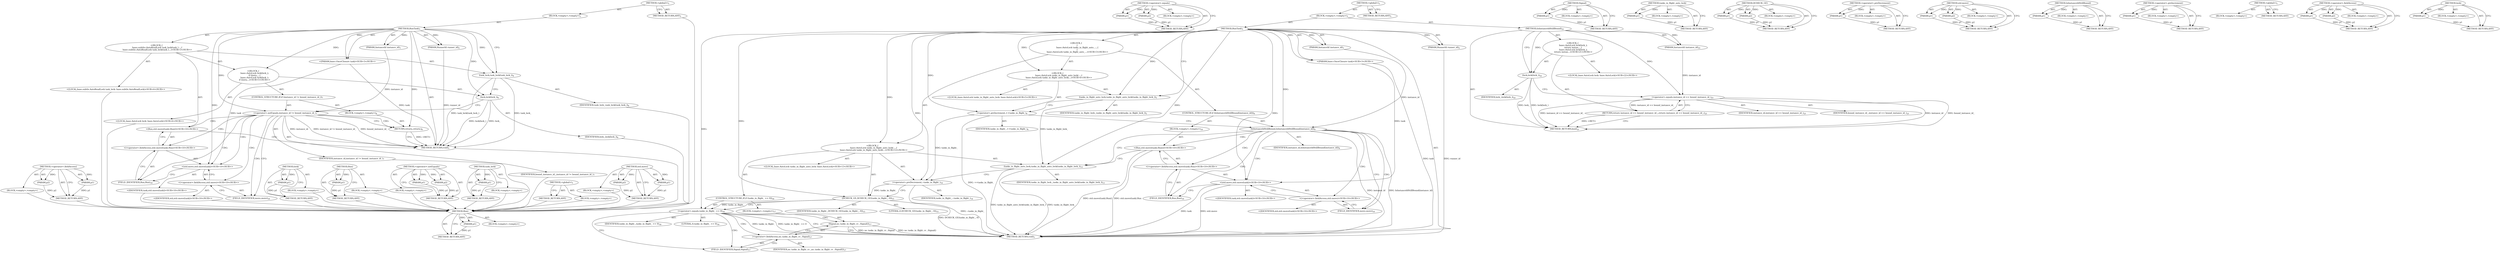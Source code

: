 digraph "lock" {
vulnerable_76 [label=<(METHOD,&lt;operator&gt;.fieldAccess)>];
vulnerable_77 [label=<(PARAM,p1)>];
vulnerable_78 [label=<(PARAM,p2)>];
vulnerable_79 [label=<(BLOCK,&lt;empty&gt;,&lt;empty&gt;)>];
vulnerable_80 [label=<(METHOD_RETURN,ANY)>];
vulnerable_6 [label=<(METHOD,&lt;global&gt;)<SUB>1</SUB>>];
vulnerable_7 [label=<(BLOCK,&lt;empty&gt;,&lt;empty&gt;)<SUB>1</SUB>>];
vulnerable_8 [label=<(METHOD,RunTask)<SUB>1</SUB>>];
vulnerable_9 [label=<(PARAM,InstanceId instance_id)<SUB>1</SUB>>];
vulnerable_10 [label=<(PARAM,RunnerId runner_id)<SUB>2</SUB>>];
vulnerable_11 [label="<(PARAM,base::OnceClosure task)<SUB>3</SUB>>"];
vulnerable_12 [label="<(BLOCK,{
  base::subtle::AutoReadLock task_lock(task_l...,{
  base::subtle::AutoReadLock task_lock(task_l...)<SUB>3</SUB>>"];
vulnerable_13 [label="<(LOCAL,base.subtle.AutoReadLock task_lock: base.subtle.AutoReadLock)<SUB>4</SUB>>"];
vulnerable_14 [label=<(task_lock,task_lock(task_lock_))<SUB>4</SUB>>];
vulnerable_15 [label=<(IDENTIFIER,task_lock_,task_lock(task_lock_))<SUB>4</SUB>>];
vulnerable_16 [label="<(BLOCK,{
    base::AutoLock lock(lock_);
    if (insta...,{
    base::AutoLock lock(lock_);
    if (insta...)<SUB>5</SUB>>"];
vulnerable_17 [label="<(LOCAL,base.AutoLock lock: base.AutoLock)<SUB>6</SUB>>"];
vulnerable_18 [label=<(lock,lock(lock_))<SUB>6</SUB>>];
vulnerable_19 [label=<(IDENTIFIER,lock_,lock(lock_))<SUB>6</SUB>>];
vulnerable_20 [label=<(CONTROL_STRUCTURE,IF,if (instance_id != bound_instance_id_))<SUB>7</SUB>>];
vulnerable_21 [label=<(&lt;operator&gt;.notEquals,instance_id != bound_instance_id_)<SUB>7</SUB>>];
vulnerable_22 [label=<(IDENTIFIER,instance_id,instance_id != bound_instance_id_)<SUB>7</SUB>>];
vulnerable_23 [label=<(IDENTIFIER,bound_instance_id_,instance_id != bound_instance_id_)<SUB>7</SUB>>];
vulnerable_24 [label=<(BLOCK,&lt;empty&gt;,&lt;empty&gt;)<SUB>8</SUB>>];
vulnerable_25 [label=<(RETURN,return;,return;)<SUB>8</SUB>>];
vulnerable_26 [label="<(Run,std::move(task).Run())<SUB>10</SUB>>"];
vulnerable_27 [label="<(&lt;operator&gt;.fieldAccess,std::move(task).Run)<SUB>10</SUB>>"];
vulnerable_28 [label="<(std.move,std::move(task))<SUB>10</SUB>>"];
vulnerable_29 [label="<(&lt;operator&gt;.fieldAccess,std::move)<SUB>10</SUB>>"];
vulnerable_30 [label="<(IDENTIFIER,std,std::move(task))<SUB>10</SUB>>"];
vulnerable_31 [label=<(FIELD_IDENTIFIER,move,move)<SUB>10</SUB>>];
vulnerable_32 [label="<(IDENTIFIER,task,std::move(task))<SUB>10</SUB>>"];
vulnerable_33 [label=<(FIELD_IDENTIFIER,Run,Run)<SUB>10</SUB>>];
vulnerable_34 [label=<(METHOD_RETURN,void)<SUB>1</SUB>>];
vulnerable_36 [label=<(METHOD_RETURN,ANY)<SUB>1</SUB>>];
vulnerable_63 [label=<(METHOD,lock)>];
vulnerable_64 [label=<(PARAM,p1)>];
vulnerable_65 [label=<(BLOCK,&lt;empty&gt;,&lt;empty&gt;)>];
vulnerable_66 [label=<(METHOD_RETURN,ANY)>];
vulnerable_72 [label=<(METHOD,Run)>];
vulnerable_73 [label=<(PARAM,p1)>];
vulnerable_74 [label=<(BLOCK,&lt;empty&gt;,&lt;empty&gt;)>];
vulnerable_75 [label=<(METHOD_RETURN,ANY)>];
vulnerable_67 [label=<(METHOD,&lt;operator&gt;.notEquals)>];
vulnerable_68 [label=<(PARAM,p1)>];
vulnerable_69 [label=<(PARAM,p2)>];
vulnerable_70 [label=<(BLOCK,&lt;empty&gt;,&lt;empty&gt;)>];
vulnerable_71 [label=<(METHOD_RETURN,ANY)>];
vulnerable_59 [label=<(METHOD,task_lock)>];
vulnerable_60 [label=<(PARAM,p1)>];
vulnerable_61 [label=<(BLOCK,&lt;empty&gt;,&lt;empty&gt;)>];
vulnerable_62 [label=<(METHOD_RETURN,ANY)>];
vulnerable_53 [label=<(METHOD,&lt;global&gt;)<SUB>1</SUB>>];
vulnerable_54 [label=<(BLOCK,&lt;empty&gt;,&lt;empty&gt;)>];
vulnerable_55 [label=<(METHOD_RETURN,ANY)>];
vulnerable_81 [label=<(METHOD,std.move)>];
vulnerable_82 [label=<(PARAM,p1)>];
vulnerable_83 [label=<(PARAM,p2)>];
vulnerable_84 [label=<(BLOCK,&lt;empty&gt;,&lt;empty&gt;)>];
vulnerable_85 [label=<(METHOD_RETURN,ANY)>];
fixed_100 [label=<(METHOD,Run)>];
fixed_101 [label=<(PARAM,p1)>];
fixed_102 [label=<(BLOCK,&lt;empty&gt;,&lt;empty&gt;)>];
fixed_103 [label=<(METHOD_RETURN,ANY)>];
fixed_123 [label=<(METHOD,&lt;operator&gt;.equals)>];
fixed_124 [label=<(PARAM,p1)>];
fixed_125 [label=<(PARAM,p2)>];
fixed_126 [label=<(BLOCK,&lt;empty&gt;,&lt;empty&gt;)>];
fixed_127 [label=<(METHOD_RETURN,ANY)>];
fixed_6 [label=<(METHOD,&lt;global&gt;)<SUB>1</SUB>>];
fixed_7 [label=<(BLOCK,&lt;empty&gt;,&lt;empty&gt;)<SUB>1</SUB>>];
fixed_8 [label=<(METHOD,RunTask)<SUB>1</SUB>>];
fixed_9 [label=<(PARAM,InstanceId instance_id)<SUB>1</SUB>>];
fixed_10 [label=<(PARAM,RunnerId runner_id)<SUB>2</SUB>>];
fixed_11 [label="<(PARAM,base::OnceClosure task)<SUB>3</SUB>>"];
fixed_12 [label="<(BLOCK,{
   {
    base::AutoLock tasks_in_flight_auto_...,{
   {
    base::AutoLock tasks_in_flight_auto_...)<SUB>3</SUB>>"];
fixed_13 [label="<(BLOCK,{
    base::AutoLock tasks_in_flight_auto_lock(...,{
    base::AutoLock tasks_in_flight_auto_lock(...)<SUB>4</SUB>>"];
fixed_14 [label="<(LOCAL,base.AutoLock tasks_in_flight_auto_lock: base.AutoLock)<SUB>5</SUB>>"];
fixed_15 [label=<(tasks_in_flight_auto_lock,tasks_in_flight_auto_lock(tasks_in_flight_lock_))<SUB>5</SUB>>];
fixed_16 [label=<(IDENTIFIER,tasks_in_flight_lock_,tasks_in_flight_auto_lock(tasks_in_flight_lock_))<SUB>5</SUB>>];
fixed_17 [label=<(&lt;operator&gt;.preIncrement,++tasks_in_flight_)<SUB>6</SUB>>];
fixed_18 [label=<(IDENTIFIER,tasks_in_flight_,++tasks_in_flight_)<SUB>6</SUB>>];
fixed_19 [label=<(CONTROL_STRUCTURE,IF,if (IsInstanceIdStillBound(instance_id)))<SUB>9</SUB>>];
fixed_20 [label=<(IsInstanceIdStillBound,IsInstanceIdStillBound(instance_id))<SUB>9</SUB>>];
fixed_21 [label=<(IDENTIFIER,instance_id,IsInstanceIdStillBound(instance_id))<SUB>9</SUB>>];
fixed_22 [label=<(BLOCK,&lt;empty&gt;,&lt;empty&gt;)<SUB>10</SUB>>];
fixed_23 [label="<(Run,std::move(task).Run())<SUB>10</SUB>>"];
fixed_24 [label="<(&lt;operator&gt;.fieldAccess,std::move(task).Run)<SUB>10</SUB>>"];
fixed_25 [label="<(std.move,std::move(task))<SUB>10</SUB>>"];
fixed_26 [label="<(&lt;operator&gt;.fieldAccess,std::move)<SUB>10</SUB>>"];
fixed_27 [label="<(IDENTIFIER,std,std::move(task))<SUB>10</SUB>>"];
fixed_28 [label=<(FIELD_IDENTIFIER,move,move)<SUB>10</SUB>>];
fixed_29 [label="<(IDENTIFIER,task,std::move(task))<SUB>10</SUB>>"];
fixed_30 [label=<(FIELD_IDENTIFIER,Run,Run)<SUB>10</SUB>>];
fixed_31 [label="<(BLOCK,{
    base::AutoLock tasks_in_flight_auto_lock(...,{
    base::AutoLock tasks_in_flight_auto_lock(...)<SUB>12</SUB>>"];
fixed_32 [label="<(LOCAL,base.AutoLock tasks_in_flight_auto_lock: base.AutoLock)<SUB>13</SUB>>"];
fixed_33 [label=<(tasks_in_flight_auto_lock,tasks_in_flight_auto_lock(tasks_in_flight_lock_))<SUB>13</SUB>>];
fixed_34 [label=<(IDENTIFIER,tasks_in_flight_lock_,tasks_in_flight_auto_lock(tasks_in_flight_lock_))<SUB>13</SUB>>];
fixed_35 [label=<(&lt;operator&gt;.preDecrement,--tasks_in_flight_)<SUB>14</SUB>>];
fixed_36 [label=<(IDENTIFIER,tasks_in_flight_,--tasks_in_flight_)<SUB>14</SUB>>];
fixed_37 [label=<(DCHECK_GE,DCHECK_GE(tasks_in_flight_, 0))<SUB>15</SUB>>];
fixed_38 [label=<(IDENTIFIER,tasks_in_flight_,DCHECK_GE(tasks_in_flight_, 0))<SUB>15</SUB>>];
fixed_39 [label=<(LITERAL,0,DCHECK_GE(tasks_in_flight_, 0))<SUB>15</SUB>>];
fixed_40 [label=<(CONTROL_STRUCTURE,IF,if (tasks_in_flight_ == 0))<SUB>16</SUB>>];
fixed_41 [label=<(&lt;operator&gt;.equals,tasks_in_flight_ == 0)<SUB>16</SUB>>];
fixed_42 [label=<(IDENTIFIER,tasks_in_flight_,tasks_in_flight_ == 0)<SUB>16</SUB>>];
fixed_43 [label=<(LITERAL,0,tasks_in_flight_ == 0)<SUB>16</SUB>>];
fixed_44 [label=<(BLOCK,&lt;empty&gt;,&lt;empty&gt;)<SUB>17</SUB>>];
fixed_45 [label=<(Signal,no_tasks_in_flight_cv_.Signal())<SUB>17</SUB>>];
fixed_46 [label=<(&lt;operator&gt;.fieldAccess,no_tasks_in_flight_cv_.Signal)<SUB>17</SUB>>];
fixed_47 [label=<(IDENTIFIER,no_tasks_in_flight_cv_,no_tasks_in_flight_cv_.Signal())<SUB>17</SUB>>];
fixed_48 [label=<(FIELD_IDENTIFIER,Signal,Signal)<SUB>17</SUB>>];
fixed_49 [label=<(METHOD_RETURN,void)<SUB>1</SUB>>];
fixed_51 [label=<(METHOD,IsInstanceIdStillBound)<SUB>21</SUB>>];
fixed_52 [label=<(PARAM,InstanceId instance_id)<SUB>21</SUB>>];
fixed_53 [label="<(BLOCK,{
  base::AutoLock lock(lock_);
  return instan...,{
  base::AutoLock lock(lock_);
  return instan...)<SUB>21</SUB>>"];
fixed_54 [label="<(LOCAL,base.AutoLock lock: base.AutoLock)<SUB>22</SUB>>"];
fixed_55 [label=<(lock,lock(lock_))<SUB>22</SUB>>];
fixed_56 [label=<(IDENTIFIER,lock_,lock(lock_))<SUB>22</SUB>>];
fixed_57 [label=<(RETURN,return instance_id == bound_instance_id_;,return instance_id == bound_instance_id_;)<SUB>23</SUB>>];
fixed_58 [label=<(&lt;operator&gt;.equals,instance_id == bound_instance_id_)<SUB>23</SUB>>];
fixed_59 [label=<(IDENTIFIER,instance_id,instance_id == bound_instance_id_)<SUB>23</SUB>>];
fixed_60 [label=<(IDENTIFIER,bound_instance_id_,instance_id == bound_instance_id_)<SUB>23</SUB>>];
fixed_61 [label=<(METHOD_RETURN,bool)<SUB>21</SUB>>];
fixed_63 [label=<(METHOD_RETURN,ANY)<SUB>1</SUB>>];
fixed_128 [label=<(METHOD,Signal)>];
fixed_129 [label=<(PARAM,p1)>];
fixed_130 [label=<(BLOCK,&lt;empty&gt;,&lt;empty&gt;)>];
fixed_131 [label=<(METHOD_RETURN,ANY)>];
fixed_88 [label=<(METHOD,tasks_in_flight_auto_lock)>];
fixed_89 [label=<(PARAM,p1)>];
fixed_90 [label=<(BLOCK,&lt;empty&gt;,&lt;empty&gt;)>];
fixed_91 [label=<(METHOD_RETURN,ANY)>];
fixed_118 [label=<(METHOD,DCHECK_GE)>];
fixed_119 [label=<(PARAM,p1)>];
fixed_120 [label=<(PARAM,p2)>];
fixed_121 [label=<(BLOCK,&lt;empty&gt;,&lt;empty&gt;)>];
fixed_122 [label=<(METHOD_RETURN,ANY)>];
fixed_114 [label=<(METHOD,&lt;operator&gt;.preDecrement)>];
fixed_115 [label=<(PARAM,p1)>];
fixed_116 [label=<(BLOCK,&lt;empty&gt;,&lt;empty&gt;)>];
fixed_117 [label=<(METHOD_RETURN,ANY)>];
fixed_109 [label=<(METHOD,std.move)>];
fixed_110 [label=<(PARAM,p1)>];
fixed_111 [label=<(PARAM,p2)>];
fixed_112 [label=<(BLOCK,&lt;empty&gt;,&lt;empty&gt;)>];
fixed_113 [label=<(METHOD_RETURN,ANY)>];
fixed_96 [label=<(METHOD,IsInstanceIdStillBound)>];
fixed_97 [label=<(PARAM,p1)>];
fixed_98 [label=<(BLOCK,&lt;empty&gt;,&lt;empty&gt;)>];
fixed_99 [label=<(METHOD_RETURN,ANY)>];
fixed_92 [label=<(METHOD,&lt;operator&gt;.preIncrement)>];
fixed_93 [label=<(PARAM,p1)>];
fixed_94 [label=<(BLOCK,&lt;empty&gt;,&lt;empty&gt;)>];
fixed_95 [label=<(METHOD_RETURN,ANY)>];
fixed_82 [label=<(METHOD,&lt;global&gt;)<SUB>1</SUB>>];
fixed_83 [label=<(BLOCK,&lt;empty&gt;,&lt;empty&gt;)>];
fixed_84 [label=<(METHOD_RETURN,ANY)>];
fixed_104 [label=<(METHOD,&lt;operator&gt;.fieldAccess)>];
fixed_105 [label=<(PARAM,p1)>];
fixed_106 [label=<(PARAM,p2)>];
fixed_107 [label=<(BLOCK,&lt;empty&gt;,&lt;empty&gt;)>];
fixed_108 [label=<(METHOD_RETURN,ANY)>];
fixed_132 [label=<(METHOD,lock)>];
fixed_133 [label=<(PARAM,p1)>];
fixed_134 [label=<(BLOCK,&lt;empty&gt;,&lt;empty&gt;)>];
fixed_135 [label=<(METHOD_RETURN,ANY)>];
vulnerable_76 -> vulnerable_77  [key=0, label="AST: "];
vulnerable_76 -> vulnerable_77  [key=1, label="DDG: "];
vulnerable_76 -> vulnerable_79  [key=0, label="AST: "];
vulnerable_76 -> vulnerable_78  [key=0, label="AST: "];
vulnerable_76 -> vulnerable_78  [key=1, label="DDG: "];
vulnerable_76 -> vulnerable_80  [key=0, label="AST: "];
vulnerable_76 -> vulnerable_80  [key=1, label="CFG: "];
vulnerable_77 -> vulnerable_80  [key=0, label="DDG: p1"];
vulnerable_78 -> vulnerable_80  [key=0, label="DDG: p2"];
vulnerable_79 -> fixed_100  [key=0];
vulnerable_80 -> fixed_100  [key=0];
vulnerable_6 -> vulnerable_7  [key=0, label="AST: "];
vulnerable_6 -> vulnerable_36  [key=0, label="AST: "];
vulnerable_6 -> vulnerable_36  [key=1, label="CFG: "];
vulnerable_7 -> vulnerable_8  [key=0, label="AST: "];
vulnerable_8 -> vulnerable_9  [key=0, label="AST: "];
vulnerable_8 -> vulnerable_9  [key=1, label="DDG: "];
vulnerable_8 -> vulnerable_10  [key=0, label="AST: "];
vulnerable_8 -> vulnerable_10  [key=1, label="DDG: "];
vulnerable_8 -> vulnerable_11  [key=0, label="AST: "];
vulnerable_8 -> vulnerable_11  [key=1, label="DDG: "];
vulnerable_8 -> vulnerable_12  [key=0, label="AST: "];
vulnerable_8 -> vulnerable_34  [key=0, label="AST: "];
vulnerable_8 -> vulnerable_14  [key=0, label="CFG: "];
vulnerable_8 -> vulnerable_14  [key=1, label="DDG: "];
vulnerable_8 -> vulnerable_16  [key=0, label="DDG: "];
vulnerable_8 -> vulnerable_18  [key=0, label="DDG: "];
vulnerable_8 -> vulnerable_21  [key=0, label="DDG: "];
vulnerable_8 -> vulnerable_25  [key=0, label="DDG: "];
vulnerable_8 -> vulnerable_28  [key=0, label="DDG: "];
vulnerable_9 -> vulnerable_21  [key=0, label="DDG: instance_id"];
vulnerable_10 -> vulnerable_34  [key=0, label="DDG: runner_id"];
vulnerable_11 -> vulnerable_34  [key=0, label="DDG: task"];
vulnerable_11 -> vulnerable_28  [key=0, label="DDG: task"];
vulnerable_12 -> vulnerable_13  [key=0, label="AST: "];
vulnerable_12 -> vulnerable_14  [key=0, label="AST: "];
vulnerable_12 -> vulnerable_16  [key=0, label="AST: "];
vulnerable_12 -> vulnerable_26  [key=0, label="AST: "];
vulnerable_13 -> fixed_100  [key=0];
vulnerable_14 -> vulnerable_15  [key=0, label="AST: "];
vulnerable_14 -> vulnerable_18  [key=0, label="CFG: "];
vulnerable_14 -> vulnerable_34  [key=0, label="DDG: task_lock(task_lock_)"];
vulnerable_14 -> vulnerable_34  [key=1, label="DDG: task_lock_"];
vulnerable_15 -> fixed_100  [key=0];
vulnerable_16 -> vulnerable_17  [key=0, label="AST: "];
vulnerable_16 -> vulnerable_18  [key=0, label="AST: "];
vulnerable_16 -> vulnerable_20  [key=0, label="AST: "];
vulnerable_17 -> fixed_100  [key=0];
vulnerable_18 -> vulnerable_19  [key=0, label="AST: "];
vulnerable_18 -> vulnerable_21  [key=0, label="CFG: "];
vulnerable_18 -> vulnerable_34  [key=0, label="DDG: lock(lock_)"];
vulnerable_18 -> vulnerable_34  [key=1, label="DDG: lock_"];
vulnerable_19 -> fixed_100  [key=0];
vulnerable_20 -> vulnerable_21  [key=0, label="AST: "];
vulnerable_20 -> vulnerable_24  [key=0, label="AST: "];
vulnerable_21 -> vulnerable_22  [key=0, label="AST: "];
vulnerable_21 -> vulnerable_23  [key=0, label="AST: "];
vulnerable_21 -> vulnerable_25  [key=0, label="CFG: "];
vulnerable_21 -> vulnerable_25  [key=1, label="CDG: "];
vulnerable_21 -> vulnerable_31  [key=0, label="CFG: "];
vulnerable_21 -> vulnerable_31  [key=1, label="CDG: "];
vulnerable_21 -> vulnerable_34  [key=0, label="DDG: instance_id"];
vulnerable_21 -> vulnerable_34  [key=1, label="DDG: instance_id != bound_instance_id_"];
vulnerable_21 -> vulnerable_34  [key=2, label="DDG: bound_instance_id_"];
vulnerable_21 -> vulnerable_29  [key=0, label="CDG: "];
vulnerable_21 -> vulnerable_33  [key=0, label="CDG: "];
vulnerable_21 -> vulnerable_26  [key=0, label="CDG: "];
vulnerable_21 -> vulnerable_28  [key=0, label="CDG: "];
vulnerable_21 -> vulnerable_27  [key=0, label="CDG: "];
vulnerable_22 -> fixed_100  [key=0];
vulnerable_23 -> fixed_100  [key=0];
vulnerable_24 -> vulnerable_25  [key=0, label="AST: "];
vulnerable_25 -> vulnerable_34  [key=0, label="CFG: "];
vulnerable_25 -> vulnerable_34  [key=1, label="DDG: &lt;RET&gt;"];
vulnerable_26 -> vulnerable_27  [key=0, label="AST: "];
vulnerable_26 -> vulnerable_34  [key=0, label="CFG: "];
vulnerable_27 -> vulnerable_28  [key=0, label="AST: "];
vulnerable_27 -> vulnerable_33  [key=0, label="AST: "];
vulnerable_27 -> vulnerable_26  [key=0, label="CFG: "];
vulnerable_28 -> vulnerable_29  [key=0, label="AST: "];
vulnerable_28 -> vulnerable_32  [key=0, label="AST: "];
vulnerable_28 -> vulnerable_33  [key=0, label="CFG: "];
vulnerable_29 -> vulnerable_30  [key=0, label="AST: "];
vulnerable_29 -> vulnerable_31  [key=0, label="AST: "];
vulnerable_29 -> vulnerable_28  [key=0, label="CFG: "];
vulnerable_30 -> fixed_100  [key=0];
vulnerable_31 -> vulnerable_29  [key=0, label="CFG: "];
vulnerable_32 -> fixed_100  [key=0];
vulnerable_33 -> vulnerable_27  [key=0, label="CFG: "];
vulnerable_34 -> fixed_100  [key=0];
vulnerable_36 -> fixed_100  [key=0];
vulnerable_63 -> vulnerable_64  [key=0, label="AST: "];
vulnerable_63 -> vulnerable_64  [key=1, label="DDG: "];
vulnerable_63 -> vulnerable_65  [key=0, label="AST: "];
vulnerable_63 -> vulnerable_66  [key=0, label="AST: "];
vulnerable_63 -> vulnerable_66  [key=1, label="CFG: "];
vulnerable_64 -> vulnerable_66  [key=0, label="DDG: p1"];
vulnerable_65 -> fixed_100  [key=0];
vulnerable_66 -> fixed_100  [key=0];
vulnerable_72 -> vulnerable_73  [key=0, label="AST: "];
vulnerable_72 -> vulnerable_73  [key=1, label="DDG: "];
vulnerable_72 -> vulnerable_74  [key=0, label="AST: "];
vulnerable_72 -> vulnerable_75  [key=0, label="AST: "];
vulnerable_72 -> vulnerable_75  [key=1, label="CFG: "];
vulnerable_73 -> vulnerable_75  [key=0, label="DDG: p1"];
vulnerable_74 -> fixed_100  [key=0];
vulnerable_75 -> fixed_100  [key=0];
vulnerable_67 -> vulnerable_68  [key=0, label="AST: "];
vulnerable_67 -> vulnerable_68  [key=1, label="DDG: "];
vulnerable_67 -> vulnerable_70  [key=0, label="AST: "];
vulnerable_67 -> vulnerable_69  [key=0, label="AST: "];
vulnerable_67 -> vulnerable_69  [key=1, label="DDG: "];
vulnerable_67 -> vulnerable_71  [key=0, label="AST: "];
vulnerable_67 -> vulnerable_71  [key=1, label="CFG: "];
vulnerable_68 -> vulnerable_71  [key=0, label="DDG: p1"];
vulnerable_69 -> vulnerable_71  [key=0, label="DDG: p2"];
vulnerable_70 -> fixed_100  [key=0];
vulnerable_71 -> fixed_100  [key=0];
vulnerable_59 -> vulnerable_60  [key=0, label="AST: "];
vulnerable_59 -> vulnerable_60  [key=1, label="DDG: "];
vulnerable_59 -> vulnerable_61  [key=0, label="AST: "];
vulnerable_59 -> vulnerable_62  [key=0, label="AST: "];
vulnerable_59 -> vulnerable_62  [key=1, label="CFG: "];
vulnerable_60 -> vulnerable_62  [key=0, label="DDG: p1"];
vulnerable_61 -> fixed_100  [key=0];
vulnerable_62 -> fixed_100  [key=0];
vulnerable_53 -> vulnerable_54  [key=0, label="AST: "];
vulnerable_53 -> vulnerable_55  [key=0, label="AST: "];
vulnerable_53 -> vulnerable_55  [key=1, label="CFG: "];
vulnerable_54 -> fixed_100  [key=0];
vulnerable_55 -> fixed_100  [key=0];
vulnerable_81 -> vulnerable_82  [key=0, label="AST: "];
vulnerable_81 -> vulnerable_82  [key=1, label="DDG: "];
vulnerable_81 -> vulnerable_84  [key=0, label="AST: "];
vulnerable_81 -> vulnerable_83  [key=0, label="AST: "];
vulnerable_81 -> vulnerable_83  [key=1, label="DDG: "];
vulnerable_81 -> vulnerable_85  [key=0, label="AST: "];
vulnerable_81 -> vulnerable_85  [key=1, label="CFG: "];
vulnerable_82 -> vulnerable_85  [key=0, label="DDG: p1"];
vulnerable_83 -> vulnerable_85  [key=0, label="DDG: p2"];
vulnerable_84 -> fixed_100  [key=0];
vulnerable_85 -> fixed_100  [key=0];
fixed_100 -> fixed_101  [key=0, label="AST: "];
fixed_100 -> fixed_101  [key=1, label="DDG: "];
fixed_100 -> fixed_102  [key=0, label="AST: "];
fixed_100 -> fixed_103  [key=0, label="AST: "];
fixed_100 -> fixed_103  [key=1, label="CFG: "];
fixed_101 -> fixed_103  [key=0, label="DDG: p1"];
fixed_123 -> fixed_124  [key=0, label="AST: "];
fixed_123 -> fixed_124  [key=1, label="DDG: "];
fixed_123 -> fixed_126  [key=0, label="AST: "];
fixed_123 -> fixed_125  [key=0, label="AST: "];
fixed_123 -> fixed_125  [key=1, label="DDG: "];
fixed_123 -> fixed_127  [key=0, label="AST: "];
fixed_123 -> fixed_127  [key=1, label="CFG: "];
fixed_124 -> fixed_127  [key=0, label="DDG: p1"];
fixed_125 -> fixed_127  [key=0, label="DDG: p2"];
fixed_6 -> fixed_7  [key=0, label="AST: "];
fixed_6 -> fixed_63  [key=0, label="AST: "];
fixed_6 -> fixed_63  [key=1, label="CFG: "];
fixed_7 -> fixed_8  [key=0, label="AST: "];
fixed_7 -> fixed_51  [key=0, label="AST: "];
fixed_8 -> fixed_9  [key=0, label="AST: "];
fixed_8 -> fixed_9  [key=1, label="DDG: "];
fixed_8 -> fixed_10  [key=0, label="AST: "];
fixed_8 -> fixed_10  [key=1, label="DDG: "];
fixed_8 -> fixed_11  [key=0, label="AST: "];
fixed_8 -> fixed_11  [key=1, label="DDG: "];
fixed_8 -> fixed_12  [key=0, label="AST: "];
fixed_8 -> fixed_49  [key=0, label="AST: "];
fixed_8 -> fixed_15  [key=0, label="CFG: "];
fixed_8 -> fixed_15  [key=1, label="DDG: "];
fixed_8 -> fixed_13  [key=0, label="DDG: "];
fixed_8 -> fixed_31  [key=0, label="DDG: "];
fixed_8 -> fixed_17  [key=0, label="DDG: "];
fixed_8 -> fixed_20  [key=0, label="DDG: "];
fixed_8 -> fixed_33  [key=0, label="DDG: "];
fixed_8 -> fixed_35  [key=0, label="DDG: "];
fixed_8 -> fixed_37  [key=0, label="DDG: "];
fixed_8 -> fixed_41  [key=0, label="DDG: "];
fixed_8 -> fixed_25  [key=0, label="DDG: "];
fixed_9 -> fixed_20  [key=0, label="DDG: instance_id"];
fixed_10 -> fixed_49  [key=0, label="DDG: runner_id"];
fixed_11 -> fixed_49  [key=0, label="DDG: task"];
fixed_11 -> fixed_25  [key=0, label="DDG: task"];
fixed_12 -> fixed_13  [key=0, label="AST: "];
fixed_12 -> fixed_19  [key=0, label="AST: "];
fixed_12 -> fixed_31  [key=0, label="AST: "];
fixed_13 -> fixed_14  [key=0, label="AST: "];
fixed_13 -> fixed_15  [key=0, label="AST: "];
fixed_13 -> fixed_17  [key=0, label="AST: "];
fixed_15 -> fixed_16  [key=0, label="AST: "];
fixed_15 -> fixed_17  [key=0, label="CFG: "];
fixed_15 -> fixed_33  [key=0, label="DDG: tasks_in_flight_lock_"];
fixed_17 -> fixed_18  [key=0, label="AST: "];
fixed_17 -> fixed_20  [key=0, label="CFG: "];
fixed_17 -> fixed_49  [key=0, label="DDG: ++tasks_in_flight_"];
fixed_17 -> fixed_35  [key=0, label="DDG: tasks_in_flight_"];
fixed_19 -> fixed_20  [key=0, label="AST: "];
fixed_19 -> fixed_22  [key=0, label="AST: "];
fixed_20 -> fixed_21  [key=0, label="AST: "];
fixed_20 -> fixed_28  [key=0, label="CFG: "];
fixed_20 -> fixed_28  [key=1, label="CDG: "];
fixed_20 -> fixed_33  [key=0, label="CFG: "];
fixed_20 -> fixed_49  [key=0, label="DDG: instance_id"];
fixed_20 -> fixed_49  [key=1, label="DDG: IsInstanceIdStillBound(instance_id)"];
fixed_20 -> fixed_24  [key=0, label="CDG: "];
fixed_20 -> fixed_30  [key=0, label="CDG: "];
fixed_20 -> fixed_26  [key=0, label="CDG: "];
fixed_20 -> fixed_23  [key=0, label="CDG: "];
fixed_20 -> fixed_25  [key=0, label="CDG: "];
fixed_22 -> fixed_23  [key=0, label="AST: "];
fixed_23 -> fixed_24  [key=0, label="AST: "];
fixed_23 -> fixed_33  [key=0, label="CFG: "];
fixed_23 -> fixed_49  [key=0, label="DDG: std::move(task).Run"];
fixed_23 -> fixed_49  [key=1, label="DDG: std::move(task).Run()"];
fixed_24 -> fixed_25  [key=0, label="AST: "];
fixed_24 -> fixed_30  [key=0, label="AST: "];
fixed_24 -> fixed_23  [key=0, label="CFG: "];
fixed_25 -> fixed_26  [key=0, label="AST: "];
fixed_25 -> fixed_29  [key=0, label="AST: "];
fixed_25 -> fixed_30  [key=0, label="CFG: "];
fixed_25 -> fixed_49  [key=0, label="DDG: std::move"];
fixed_25 -> fixed_49  [key=1, label="DDG: task"];
fixed_26 -> fixed_27  [key=0, label="AST: "];
fixed_26 -> fixed_28  [key=0, label="AST: "];
fixed_26 -> fixed_25  [key=0, label="CFG: "];
fixed_28 -> fixed_26  [key=0, label="CFG: "];
fixed_30 -> fixed_24  [key=0, label="CFG: "];
fixed_31 -> fixed_32  [key=0, label="AST: "];
fixed_31 -> fixed_33  [key=0, label="AST: "];
fixed_31 -> fixed_35  [key=0, label="AST: "];
fixed_31 -> fixed_37  [key=0, label="AST: "];
fixed_31 -> fixed_40  [key=0, label="AST: "];
fixed_33 -> fixed_34  [key=0, label="AST: "];
fixed_33 -> fixed_35  [key=0, label="CFG: "];
fixed_33 -> fixed_49  [key=0, label="DDG: tasks_in_flight_lock_"];
fixed_33 -> fixed_49  [key=1, label="DDG: tasks_in_flight_auto_lock(tasks_in_flight_lock_)"];
fixed_35 -> fixed_36  [key=0, label="AST: "];
fixed_35 -> fixed_37  [key=0, label="CFG: "];
fixed_35 -> fixed_37  [key=1, label="DDG: tasks_in_flight_"];
fixed_35 -> fixed_49  [key=0, label="DDG: --tasks_in_flight_"];
fixed_37 -> fixed_38  [key=0, label="AST: "];
fixed_37 -> fixed_39  [key=0, label="AST: "];
fixed_37 -> fixed_41  [key=0, label="CFG: "];
fixed_37 -> fixed_41  [key=1, label="DDG: tasks_in_flight_"];
fixed_37 -> fixed_49  [key=0, label="DDG: DCHECK_GE(tasks_in_flight_, 0)"];
fixed_40 -> fixed_41  [key=0, label="AST: "];
fixed_40 -> fixed_44  [key=0, label="AST: "];
fixed_41 -> fixed_42  [key=0, label="AST: "];
fixed_41 -> fixed_43  [key=0, label="AST: "];
fixed_41 -> fixed_48  [key=0, label="CFG: "];
fixed_41 -> fixed_48  [key=1, label="CDG: "];
fixed_41 -> fixed_49  [key=0, label="CFG: "];
fixed_41 -> fixed_49  [key=1, label="DDG: tasks_in_flight_"];
fixed_41 -> fixed_49  [key=2, label="DDG: tasks_in_flight_ == 0"];
fixed_41 -> fixed_46  [key=0, label="CDG: "];
fixed_41 -> fixed_45  [key=0, label="CDG: "];
fixed_44 -> fixed_45  [key=0, label="AST: "];
fixed_45 -> fixed_46  [key=0, label="AST: "];
fixed_45 -> fixed_49  [key=0, label="CFG: "];
fixed_45 -> fixed_49  [key=1, label="DDG: no_tasks_in_flight_cv_.Signal"];
fixed_45 -> fixed_49  [key=2, label="DDG: no_tasks_in_flight_cv_.Signal()"];
fixed_46 -> fixed_47  [key=0, label="AST: "];
fixed_46 -> fixed_48  [key=0, label="AST: "];
fixed_46 -> fixed_45  [key=0, label="CFG: "];
fixed_48 -> fixed_46  [key=0, label="CFG: "];
fixed_51 -> fixed_52  [key=0, label="AST: "];
fixed_51 -> fixed_52  [key=1, label="DDG: "];
fixed_51 -> fixed_53  [key=0, label="AST: "];
fixed_51 -> fixed_61  [key=0, label="AST: "];
fixed_51 -> fixed_55  [key=0, label="CFG: "];
fixed_51 -> fixed_55  [key=1, label="DDG: "];
fixed_51 -> fixed_58  [key=0, label="DDG: "];
fixed_52 -> fixed_58  [key=0, label="DDG: instance_id"];
fixed_53 -> fixed_54  [key=0, label="AST: "];
fixed_53 -> fixed_55  [key=0, label="AST: "];
fixed_53 -> fixed_57  [key=0, label="AST: "];
fixed_55 -> fixed_56  [key=0, label="AST: "];
fixed_55 -> fixed_58  [key=0, label="CFG: "];
fixed_55 -> fixed_61  [key=0, label="DDG: lock(lock_)"];
fixed_55 -> fixed_61  [key=1, label="DDG: lock_"];
fixed_57 -> fixed_58  [key=0, label="AST: "];
fixed_57 -> fixed_61  [key=0, label="CFG: "];
fixed_57 -> fixed_61  [key=1, label="DDG: &lt;RET&gt;"];
fixed_58 -> fixed_59  [key=0, label="AST: "];
fixed_58 -> fixed_60  [key=0, label="AST: "];
fixed_58 -> fixed_57  [key=0, label="CFG: "];
fixed_58 -> fixed_57  [key=1, label="DDG: instance_id == bound_instance_id_"];
fixed_58 -> fixed_61  [key=0, label="DDG: instance_id"];
fixed_58 -> fixed_61  [key=1, label="DDG: bound_instance_id_"];
fixed_58 -> fixed_61  [key=2, label="DDG: instance_id == bound_instance_id_"];
fixed_128 -> fixed_129  [key=0, label="AST: "];
fixed_128 -> fixed_129  [key=1, label="DDG: "];
fixed_128 -> fixed_130  [key=0, label="AST: "];
fixed_128 -> fixed_131  [key=0, label="AST: "];
fixed_128 -> fixed_131  [key=1, label="CFG: "];
fixed_129 -> fixed_131  [key=0, label="DDG: p1"];
fixed_88 -> fixed_89  [key=0, label="AST: "];
fixed_88 -> fixed_89  [key=1, label="DDG: "];
fixed_88 -> fixed_90  [key=0, label="AST: "];
fixed_88 -> fixed_91  [key=0, label="AST: "];
fixed_88 -> fixed_91  [key=1, label="CFG: "];
fixed_89 -> fixed_91  [key=0, label="DDG: p1"];
fixed_118 -> fixed_119  [key=0, label="AST: "];
fixed_118 -> fixed_119  [key=1, label="DDG: "];
fixed_118 -> fixed_121  [key=0, label="AST: "];
fixed_118 -> fixed_120  [key=0, label="AST: "];
fixed_118 -> fixed_120  [key=1, label="DDG: "];
fixed_118 -> fixed_122  [key=0, label="AST: "];
fixed_118 -> fixed_122  [key=1, label="CFG: "];
fixed_119 -> fixed_122  [key=0, label="DDG: p1"];
fixed_120 -> fixed_122  [key=0, label="DDG: p2"];
fixed_114 -> fixed_115  [key=0, label="AST: "];
fixed_114 -> fixed_115  [key=1, label="DDG: "];
fixed_114 -> fixed_116  [key=0, label="AST: "];
fixed_114 -> fixed_117  [key=0, label="AST: "];
fixed_114 -> fixed_117  [key=1, label="CFG: "];
fixed_115 -> fixed_117  [key=0, label="DDG: p1"];
fixed_109 -> fixed_110  [key=0, label="AST: "];
fixed_109 -> fixed_110  [key=1, label="DDG: "];
fixed_109 -> fixed_112  [key=0, label="AST: "];
fixed_109 -> fixed_111  [key=0, label="AST: "];
fixed_109 -> fixed_111  [key=1, label="DDG: "];
fixed_109 -> fixed_113  [key=0, label="AST: "];
fixed_109 -> fixed_113  [key=1, label="CFG: "];
fixed_110 -> fixed_113  [key=0, label="DDG: p1"];
fixed_111 -> fixed_113  [key=0, label="DDG: p2"];
fixed_96 -> fixed_97  [key=0, label="AST: "];
fixed_96 -> fixed_97  [key=1, label="DDG: "];
fixed_96 -> fixed_98  [key=0, label="AST: "];
fixed_96 -> fixed_99  [key=0, label="AST: "];
fixed_96 -> fixed_99  [key=1, label="CFG: "];
fixed_97 -> fixed_99  [key=0, label="DDG: p1"];
fixed_92 -> fixed_93  [key=0, label="AST: "];
fixed_92 -> fixed_93  [key=1, label="DDG: "];
fixed_92 -> fixed_94  [key=0, label="AST: "];
fixed_92 -> fixed_95  [key=0, label="AST: "];
fixed_92 -> fixed_95  [key=1, label="CFG: "];
fixed_93 -> fixed_95  [key=0, label="DDG: p1"];
fixed_82 -> fixed_83  [key=0, label="AST: "];
fixed_82 -> fixed_84  [key=0, label="AST: "];
fixed_82 -> fixed_84  [key=1, label="CFG: "];
fixed_104 -> fixed_105  [key=0, label="AST: "];
fixed_104 -> fixed_105  [key=1, label="DDG: "];
fixed_104 -> fixed_107  [key=0, label="AST: "];
fixed_104 -> fixed_106  [key=0, label="AST: "];
fixed_104 -> fixed_106  [key=1, label="DDG: "];
fixed_104 -> fixed_108  [key=0, label="AST: "];
fixed_104 -> fixed_108  [key=1, label="CFG: "];
fixed_105 -> fixed_108  [key=0, label="DDG: p1"];
fixed_106 -> fixed_108  [key=0, label="DDG: p2"];
fixed_132 -> fixed_133  [key=0, label="AST: "];
fixed_132 -> fixed_133  [key=1, label="DDG: "];
fixed_132 -> fixed_134  [key=0, label="AST: "];
fixed_132 -> fixed_135  [key=0, label="AST: "];
fixed_132 -> fixed_135  [key=1, label="CFG: "];
fixed_133 -> fixed_135  [key=0, label="DDG: p1"];
}
